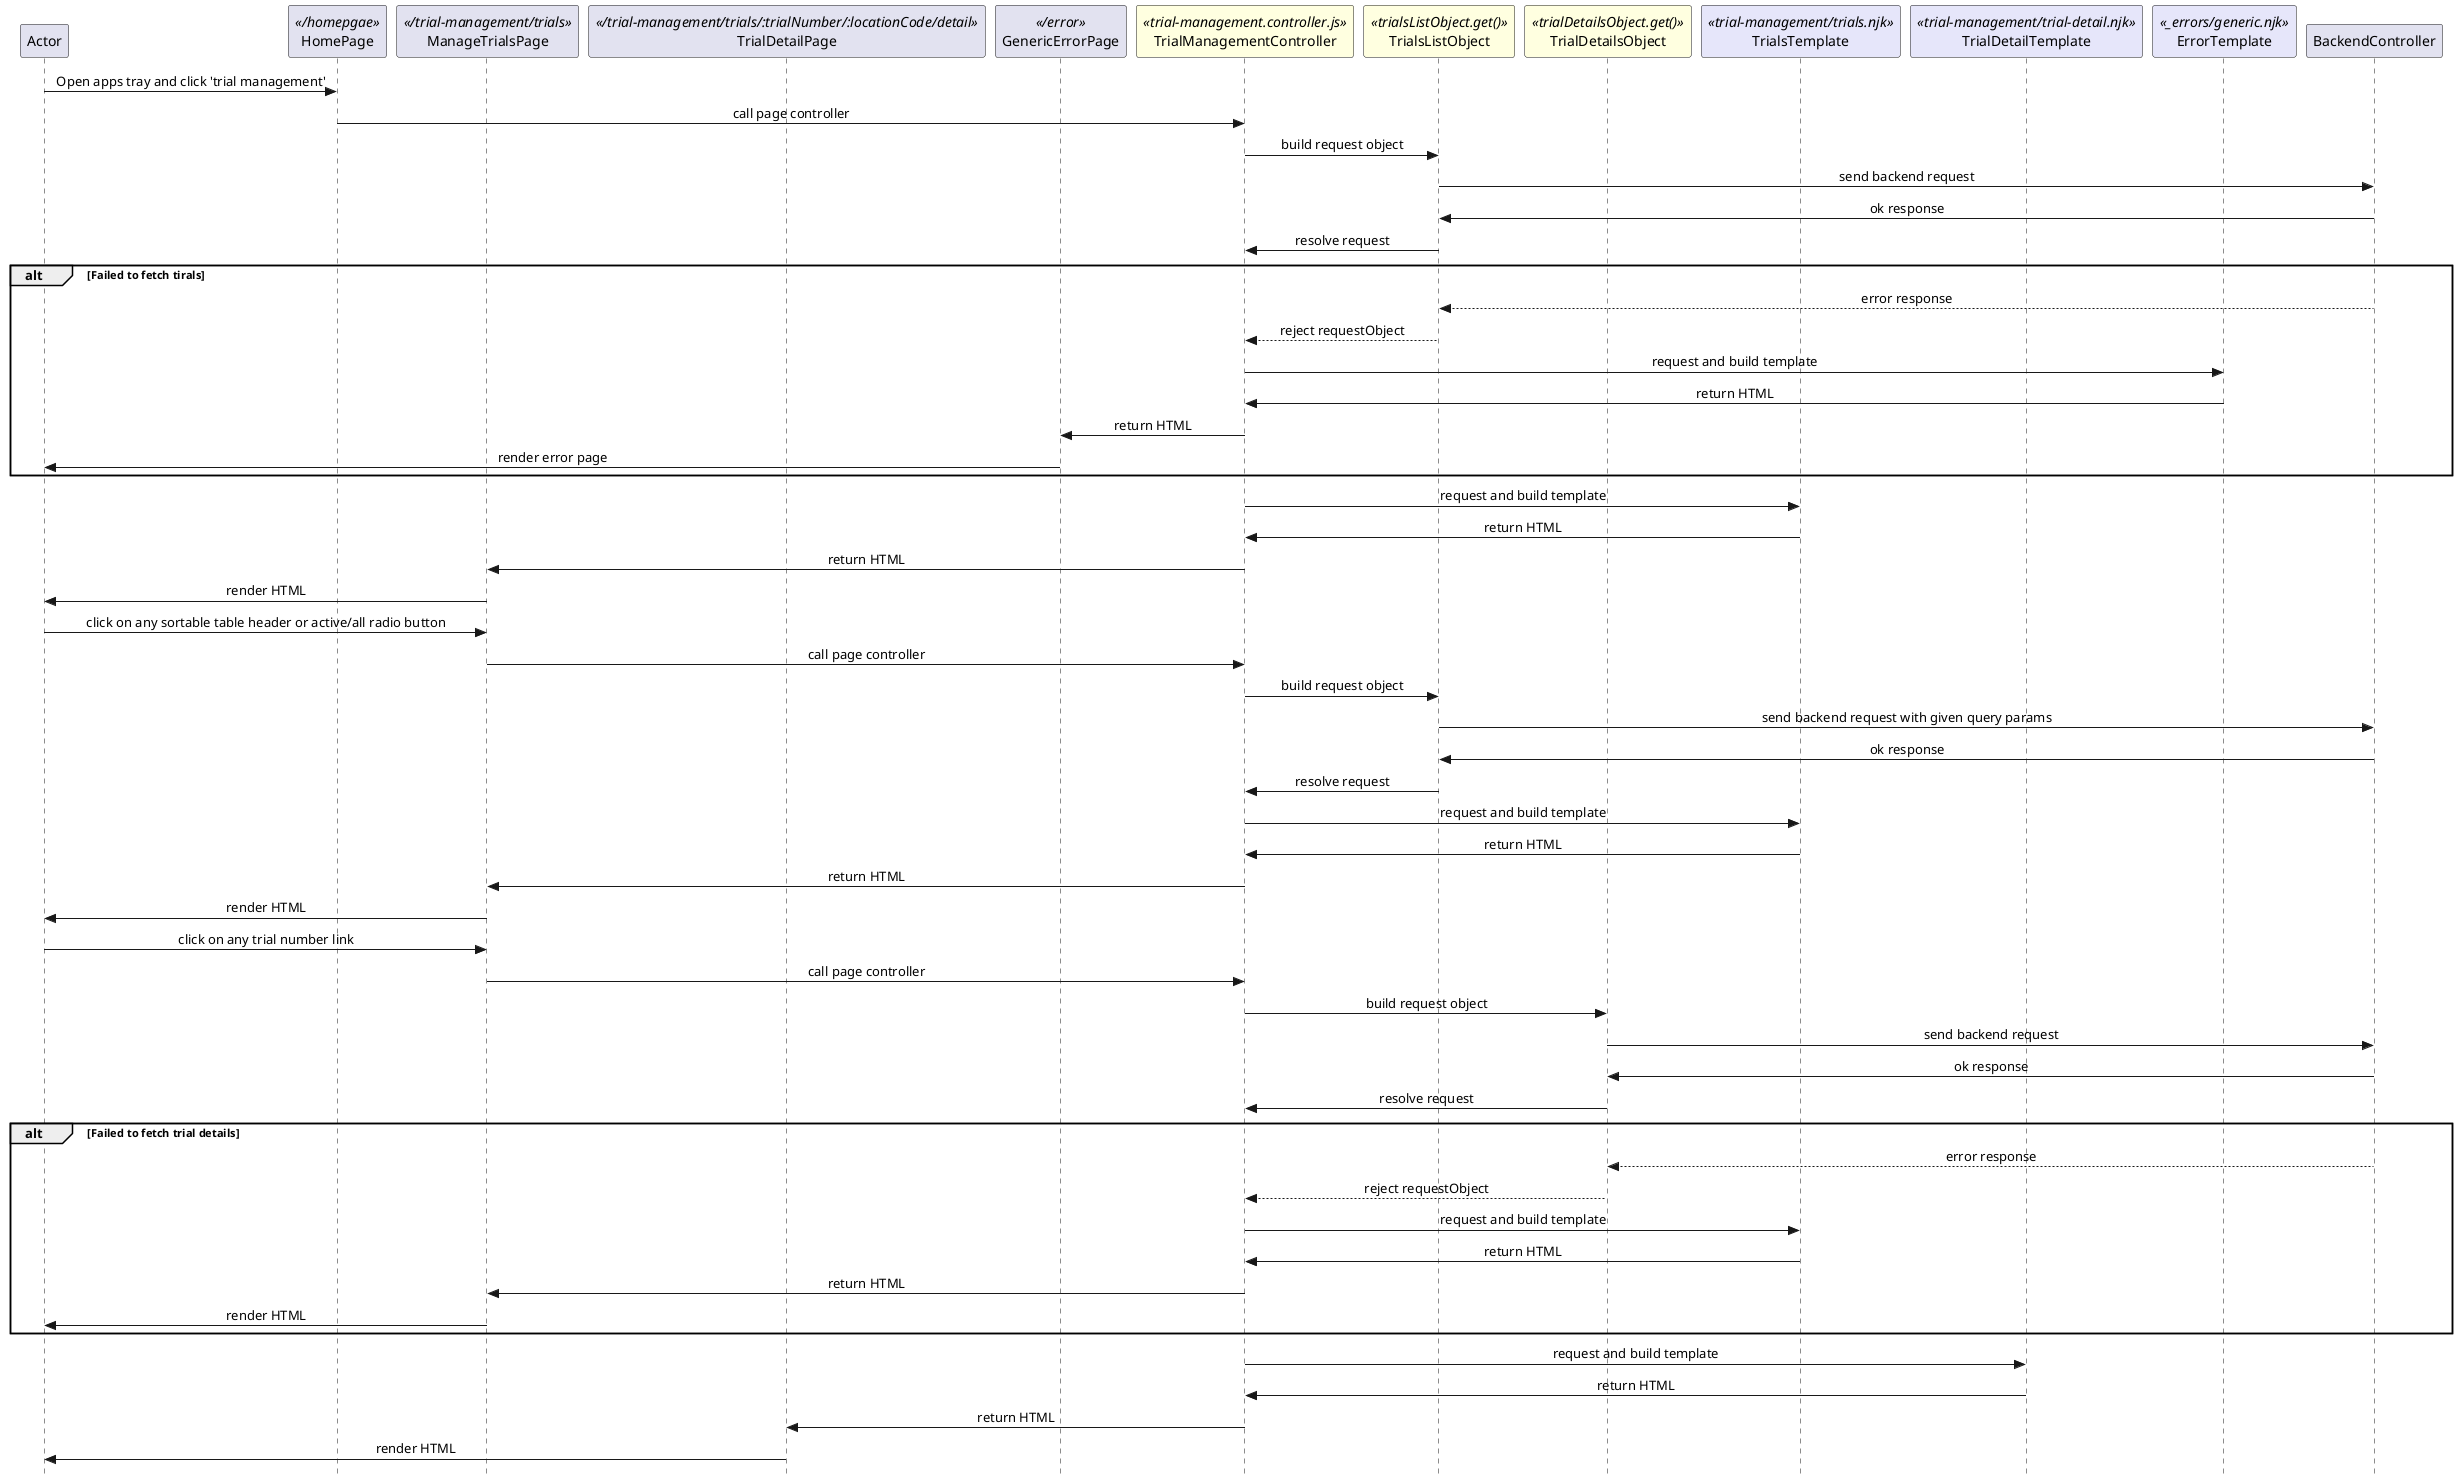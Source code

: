 @startuml manage-trials

skinparam Style strictuml 
skinparam SequenceMessageAlignment center

participant Actor

''' LOCAL ROUTING
participant HomePage <</homepgae>>
participant ManageTrialsPage <</trial-management/trials>>
participant TrialDetailPage <</trial-management/trials/:trialNumber/:locationCode/detail>>
participant GenericErrorPage <</error>>

''' CONTROLLER AND REQUEST OBJECTS
participant TrialManagementController <<trial-management.controller.js>> #lightyellow
participant TrialsListObject <<trialsListObject.get()>> #lightyellow
participant TrialDetailsObject <<trialDetailsObject.get()>> #lightyellow

''' TEMPLATES
participant TrialsTemplate <<trial-management/trials.njk>> #lavender
participant TrialDetailTemplate <<trial-management/trial-detail.njk>> #lavender
participant ErrorTemplate <<_errors/generic.njk>> #lavender

''' BACKEND CONTROLLER
participant BackendController

Actor -> HomePage : Open apps tray and click 'trial management'

HomePage -> TrialManagementController : call page controller

TrialManagementController -> TrialsListObject : build request object
TrialsListObject -> BackendController : send backend request
TrialsListObject <- BackendController : ok response
TrialManagementController <- TrialsListObject : resolve request

alt Failed to fetch tirals
    TrialsListObject <-- BackendController : error response
    TrialManagementController <-- TrialsListObject : reject requestObject
    TrialManagementController -> ErrorTemplate : request and build template
    TrialManagementController <- ErrorTemplate : return HTML
    GenericErrorPage <- TrialManagementController : return HTML
    Actor <- GenericErrorPage : render error page
end

TrialManagementController -> TrialsTemplate : request and build template
TrialManagementController <- TrialsTemplate : return HTML
ManageTrialsPage <- TrialManagementController : return HTML
Actor <- ManageTrialsPage : render HTML

Actor -> ManageTrialsPage : click on any sortable table header or active/all radio button

ManageTrialsPage -> TrialManagementController : call page controller

TrialManagementController -> TrialsListObject : build request object
TrialsListObject -> BackendController : send backend request with given query params
TrialsListObject <- BackendController : ok response
TrialManagementController <- TrialsListObject : resolve request

TrialManagementController -> TrialsTemplate : request and build template
TrialManagementController <- TrialsTemplate : return HTML
ManageTrialsPage <- TrialManagementController : return HTML
Actor <- ManageTrialsPage : render HTML

Actor -> ManageTrialsPage : click on any trial number link

ManageTrialsPage -> TrialManagementController : call page controller

TrialManagementController -> TrialDetailsObject : build request object
TrialDetailsObject -> BackendController : send backend request
TrialDetailsObject <- BackendController : ok response
TrialManagementController <- TrialDetailsObject : resolve request

alt Failed to fetch trial details
    TrialDetailsObject <-- BackendController : error response
    TrialManagementController <-- TrialDetailsObject : reject requestObject
    TrialManagementController -> TrialsTemplate : request and build template
    TrialManagementController <- TrialsTemplate : return HTML
    ManageTrialsPage <- TrialManagementController : return HTML
    Actor <- ManageTrialsPage : render HTML
end

TrialManagementController -> TrialDetailTemplate : request and build template
TrialManagementController <- TrialDetailTemplate : return HTML
TrialDetailPage <- TrialManagementController : return HTML
Actor <- TrialDetailPage : render HTML

@enduml